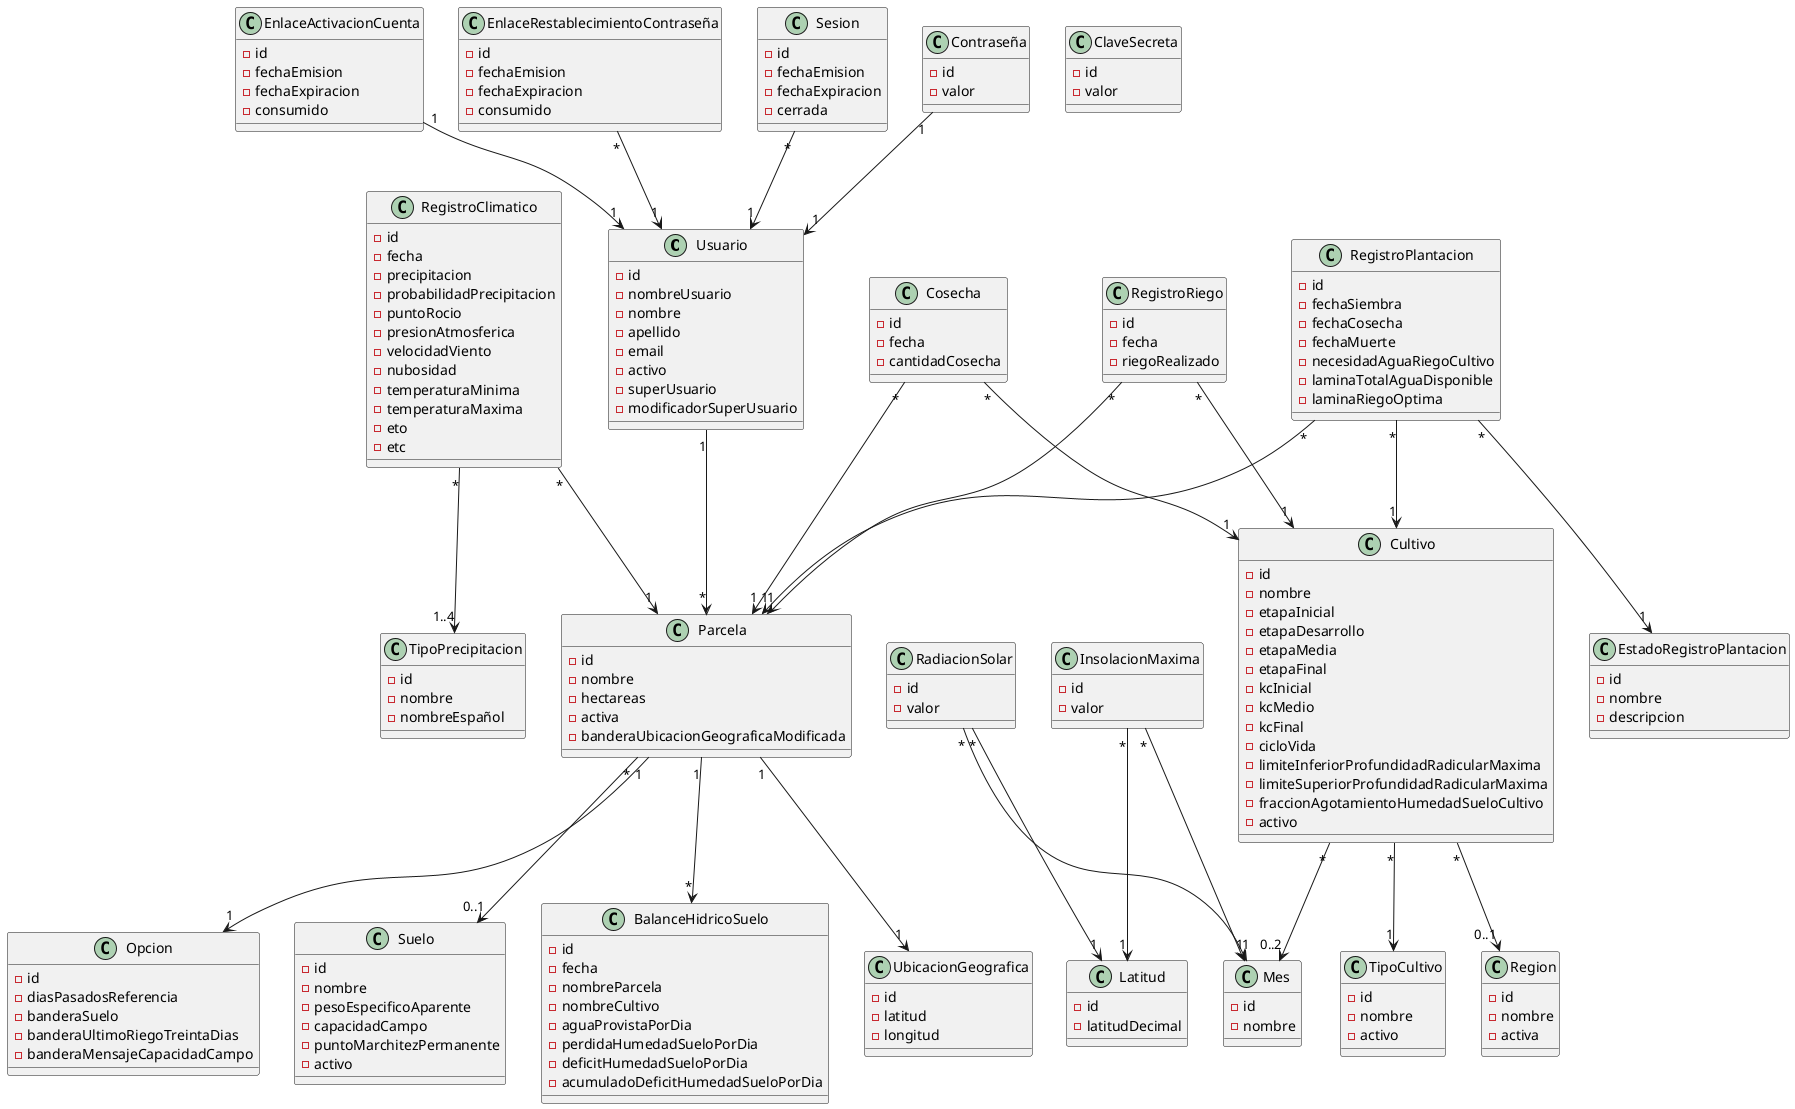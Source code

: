 @startuml

Usuario "1"-->"*" Parcela
RegistroClimatico "*"-->"1" Parcela
RegistroClimatico "*"-->"1..4" TipoPrecipitacion
RegistroRiego "*"-->"1" Parcela
RegistroPlantacion "*"-->"1" Parcela
RegistroPlantacion "*"-->"1" Cultivo
RegistroPlantacion "*"-->"1" EstadoRegistroPlantacion
RadiacionSolar "*"-->"1" Mes
RadiacionSolar "*"-->"1" Latitud
InsolacionMaxima "*"-->"1" Mes
InsolacionMaxima "*"-->"1" Latitud
Cultivo "*"-->"1" TipoCultivo
EnlaceActivacionCuenta "1" --> "1" Usuario
EnlaceRestablecimientoContraseña "*" --> "1" Usuario
Sesion "*" --> "1" Usuario
RegistroRiego "*" --> "1" Cultivo
Parcela "1" --> "1" Opcion
Cultivo "*" --> "0..1" Region
Cultivo "*" --> "0..2" Mes
Parcela "*" --> "0..1" Suelo
Contraseña "1" --> "1" Usuario
Parcela "1" --> "*" BalanceHidricoSuelo
Cosecha "*" --> "1" Parcela
Cosecha "*" --> "1" Cultivo
Parcela "1" --> "1" UbicacionGeografica

class Parcela {
-id
-nombre
-hectareas
-activa
-banderaUbicacionGeograficaModificada
}

class UbicacionGeografica {
-id
-latitud
-longitud
}

class Cosecha {
-id
-fecha
-cantidadCosecha
}

class Cultivo {
-id
-nombre
-etapaInicial
-etapaDesarrollo
-etapaMedia
-etapaFinal
-kcInicial
-kcMedio
-kcFinal
-cicloVida
-limiteInferiorProfundidadRadicularMaxima
-limiteSuperiorProfundidadRadicularMaxima
-fraccionAgotamientoHumedadSueloCultivo
-activo
}

class TipoCultivo {
-id
-nombre
-activo
}

class Region {
-id
-nombre
-activa
}

class RegistroClimatico {
-id
-fecha
-precipitacion
-probabilidadPrecipitacion
-puntoRocio
-presionAtmosferica
-velocidadViento
-nubosidad
-temperaturaMinima
-temperaturaMaxima
-eto
-etc
}

class TipoPrecipitacion {
-id
-nombre
-nombreEspañol
}

class RegistroPlantacion {
-id
-fechaSiembra
-fechaCosecha
-fechaMuerte
-necesidadAguaRiegoCultivo
-laminaTotalAguaDisponible
-laminaRiegoOptima
}

class RegistroRiego {
-id
-fecha
-riegoRealizado
}

class Opcion {
-id
-diasPasadosReferencia
-banderaSuelo
-banderaUltimoRiegoTreintaDias
-banderaMensajeCapacidadCampo
}

class Usuario {
-id
-nombreUsuario
-nombre
-apellido
-email
-activo
-superUsuario
-modificadorSuperUsuario
}

class EstadoRegistroPlantacion {
-id
-nombre
-descripcion
}

class Mes {
-id
-nombre
}

class Latitud {
-id
-latitudDecimal
}

class RadiacionSolar {
-id
-valor
}

class InsolacionMaxima {
-id
-valor
}

class EnlaceActivacionCuenta {
-id
-fechaEmision
-fechaExpiracion
-consumido
}

class EnlaceRestablecimientoContraseña {
-id
-fechaEmision
-fechaExpiracion
-consumido
}

class Sesion {
-id
-fechaEmision
-fechaExpiracion
-cerrada
}

class ClaveSecreta {
-id
-valor
}

class BalanceHidricoSuelo {
-id
-fecha
-nombreParcela
-nombreCultivo
-aguaProvistaPorDia
-perdidaHumedadSueloPorDia
-deficitHumedadSueloPorDia
-acumuladoDeficitHumedadSueloPorDia
}

class Suelo {
-id
-nombre
-pesoEspecificoAparente
-capacidadCampo
-puntoMarchitezPermanente
-activo
}

class Contraseña {
-id
-valor
}

@enduml